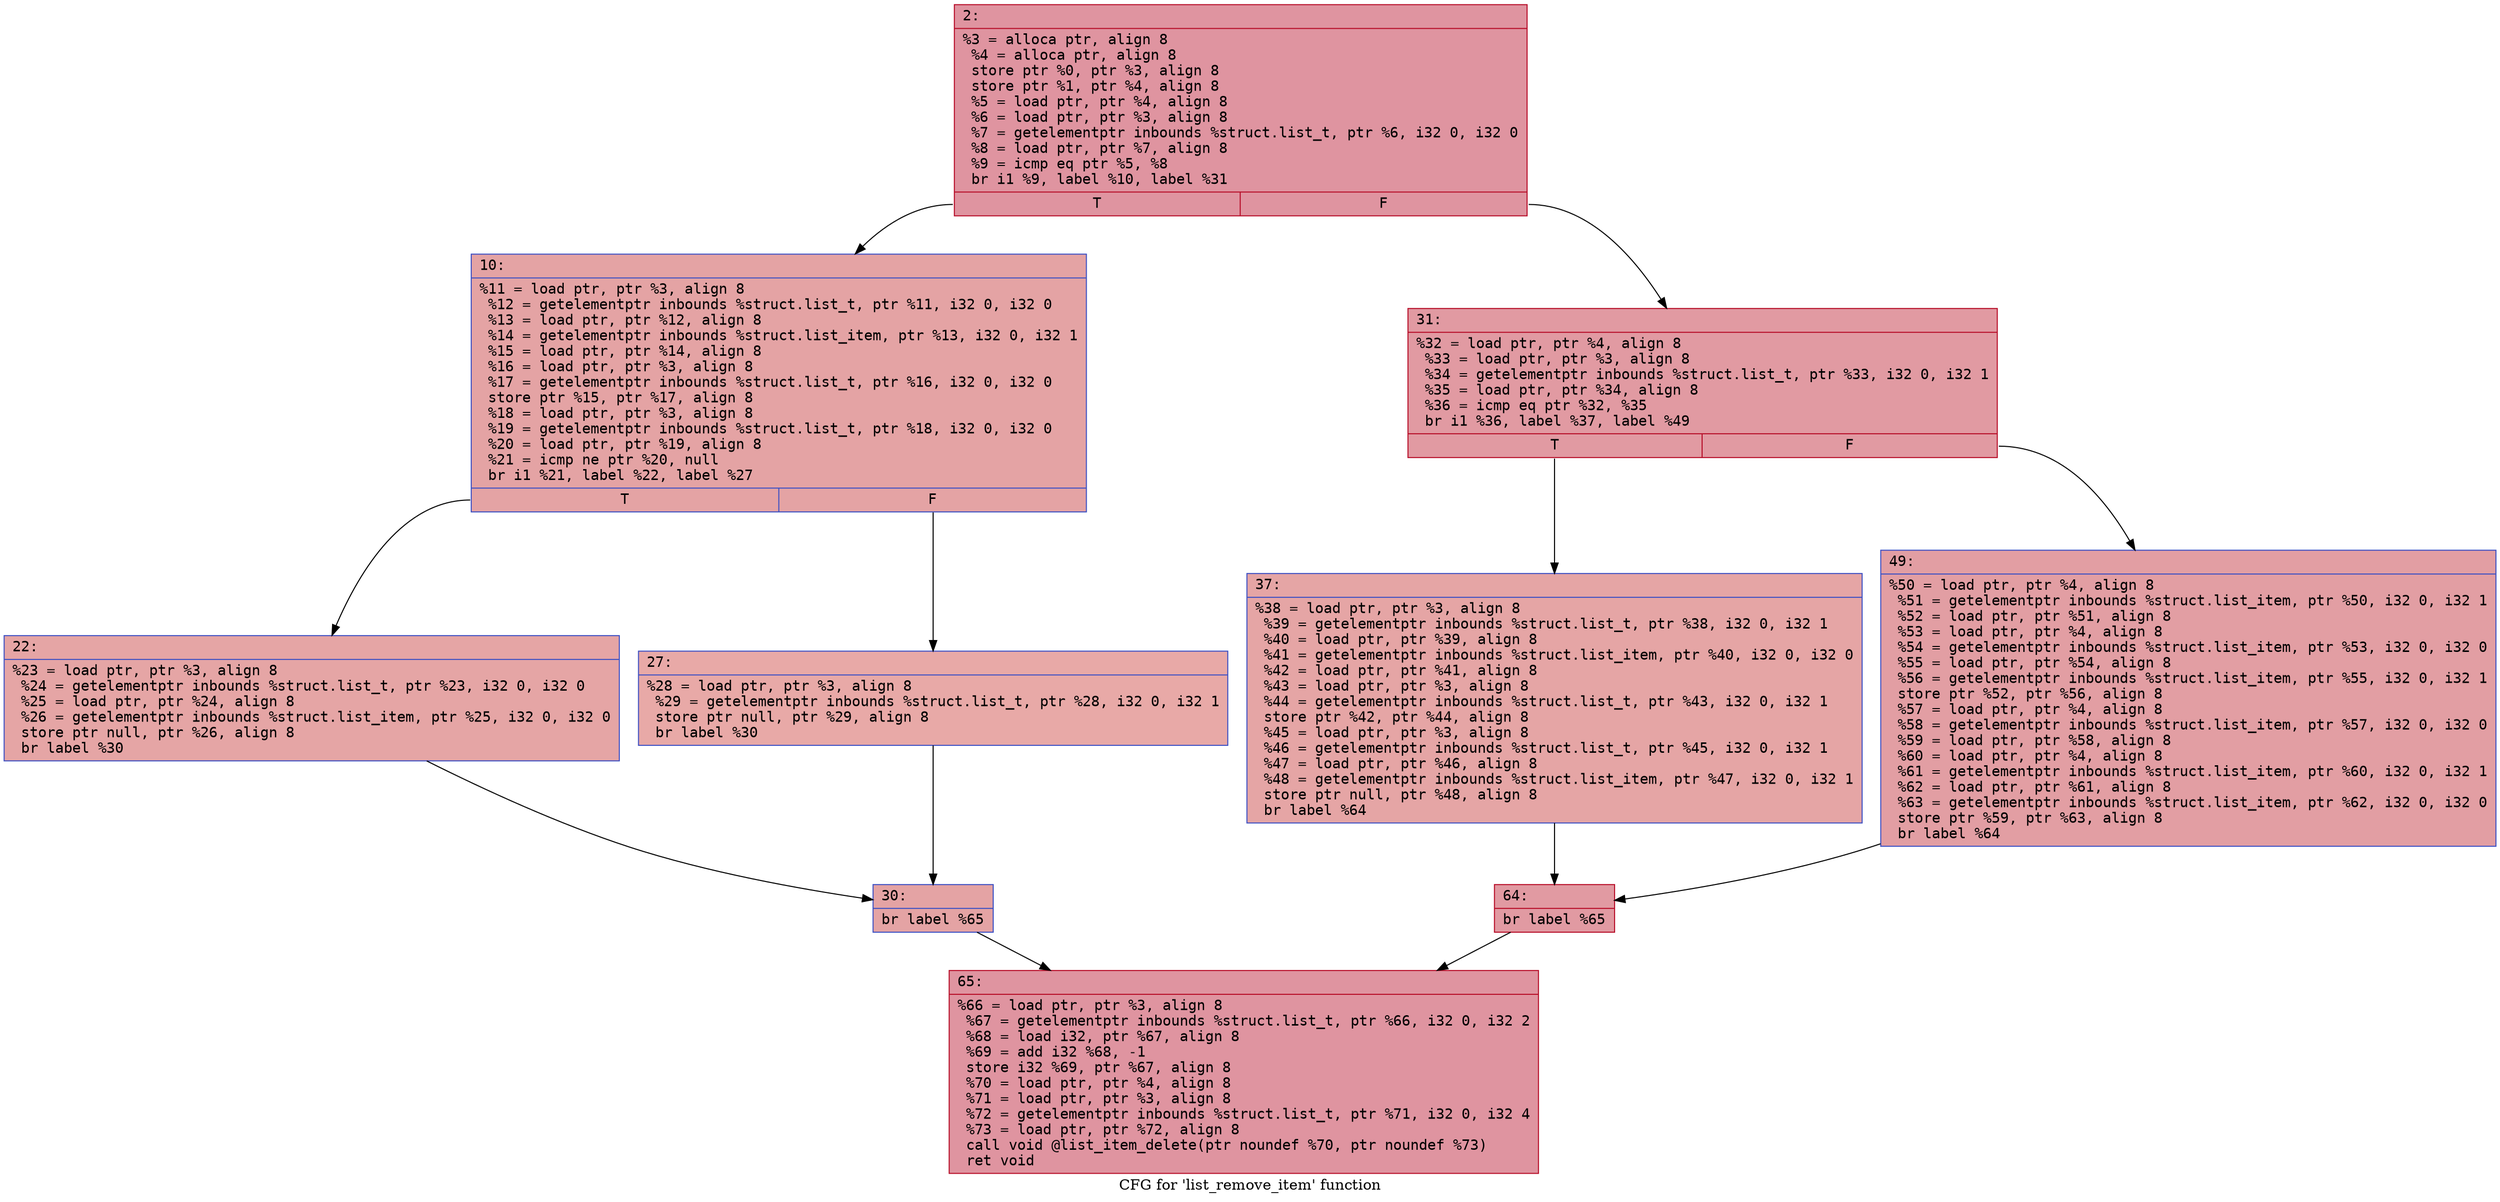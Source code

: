 digraph "CFG for 'list_remove_item' function" {
	label="CFG for 'list_remove_item' function";

	Node0x600002033250 [shape=record,color="#b70d28ff", style=filled, fillcolor="#b70d2870" fontname="Courier",label="{2:\l|  %3 = alloca ptr, align 8\l  %4 = alloca ptr, align 8\l  store ptr %0, ptr %3, align 8\l  store ptr %1, ptr %4, align 8\l  %5 = load ptr, ptr %4, align 8\l  %6 = load ptr, ptr %3, align 8\l  %7 = getelementptr inbounds %struct.list_t, ptr %6, i32 0, i32 0\l  %8 = load ptr, ptr %7, align 8\l  %9 = icmp eq ptr %5, %8\l  br i1 %9, label %10, label %31\l|{<s0>T|<s1>F}}"];
	Node0x600002033250:s0 -> Node0x6000020332a0[tooltip="2 -> 10\nProbability 37.50%" ];
	Node0x600002033250:s1 -> Node0x6000020333e0[tooltip="2 -> 31\nProbability 62.50%" ];
	Node0x6000020332a0 [shape=record,color="#3d50c3ff", style=filled, fillcolor="#c32e3170" fontname="Courier",label="{10:\l|  %11 = load ptr, ptr %3, align 8\l  %12 = getelementptr inbounds %struct.list_t, ptr %11, i32 0, i32 0\l  %13 = load ptr, ptr %12, align 8\l  %14 = getelementptr inbounds %struct.list_item, ptr %13, i32 0, i32 1\l  %15 = load ptr, ptr %14, align 8\l  %16 = load ptr, ptr %3, align 8\l  %17 = getelementptr inbounds %struct.list_t, ptr %16, i32 0, i32 0\l  store ptr %15, ptr %17, align 8\l  %18 = load ptr, ptr %3, align 8\l  %19 = getelementptr inbounds %struct.list_t, ptr %18, i32 0, i32 0\l  %20 = load ptr, ptr %19, align 8\l  %21 = icmp ne ptr %20, null\l  br i1 %21, label %22, label %27\l|{<s0>T|<s1>F}}"];
	Node0x6000020332a0:s0 -> Node0x6000020332f0[tooltip="10 -> 22\nProbability 62.50%" ];
	Node0x6000020332a0:s1 -> Node0x600002033340[tooltip="10 -> 27\nProbability 37.50%" ];
	Node0x6000020332f0 [shape=record,color="#3d50c3ff", style=filled, fillcolor="#c5333470" fontname="Courier",label="{22:\l|  %23 = load ptr, ptr %3, align 8\l  %24 = getelementptr inbounds %struct.list_t, ptr %23, i32 0, i32 0\l  %25 = load ptr, ptr %24, align 8\l  %26 = getelementptr inbounds %struct.list_item, ptr %25, i32 0, i32 0\l  store ptr null, ptr %26, align 8\l  br label %30\l}"];
	Node0x6000020332f0 -> Node0x600002033390[tooltip="22 -> 30\nProbability 100.00%" ];
	Node0x600002033340 [shape=record,color="#3d50c3ff", style=filled, fillcolor="#ca3b3770" fontname="Courier",label="{27:\l|  %28 = load ptr, ptr %3, align 8\l  %29 = getelementptr inbounds %struct.list_t, ptr %28, i32 0, i32 1\l  store ptr null, ptr %29, align 8\l  br label %30\l}"];
	Node0x600002033340 -> Node0x600002033390[tooltip="27 -> 30\nProbability 100.00%" ];
	Node0x600002033390 [shape=record,color="#3d50c3ff", style=filled, fillcolor="#c32e3170" fontname="Courier",label="{30:\l|  br label %65\l}"];
	Node0x600002033390 -> Node0x600002033520[tooltip="30 -> 65\nProbability 100.00%" ];
	Node0x6000020333e0 [shape=record,color="#b70d28ff", style=filled, fillcolor="#bb1b2c70" fontname="Courier",label="{31:\l|  %32 = load ptr, ptr %4, align 8\l  %33 = load ptr, ptr %3, align 8\l  %34 = getelementptr inbounds %struct.list_t, ptr %33, i32 0, i32 1\l  %35 = load ptr, ptr %34, align 8\l  %36 = icmp eq ptr %32, %35\l  br i1 %36, label %37, label %49\l|{<s0>T|<s1>F}}"];
	Node0x6000020333e0:s0 -> Node0x600002033430[tooltip="31 -> 37\nProbability 37.50%" ];
	Node0x6000020333e0:s1 -> Node0x600002033480[tooltip="31 -> 49\nProbability 62.50%" ];
	Node0x600002033430 [shape=record,color="#3d50c3ff", style=filled, fillcolor="#c5333470" fontname="Courier",label="{37:\l|  %38 = load ptr, ptr %3, align 8\l  %39 = getelementptr inbounds %struct.list_t, ptr %38, i32 0, i32 1\l  %40 = load ptr, ptr %39, align 8\l  %41 = getelementptr inbounds %struct.list_item, ptr %40, i32 0, i32 0\l  %42 = load ptr, ptr %41, align 8\l  %43 = load ptr, ptr %3, align 8\l  %44 = getelementptr inbounds %struct.list_t, ptr %43, i32 0, i32 1\l  store ptr %42, ptr %44, align 8\l  %45 = load ptr, ptr %3, align 8\l  %46 = getelementptr inbounds %struct.list_t, ptr %45, i32 0, i32 1\l  %47 = load ptr, ptr %46, align 8\l  %48 = getelementptr inbounds %struct.list_item, ptr %47, i32 0, i32 1\l  store ptr null, ptr %48, align 8\l  br label %64\l}"];
	Node0x600002033430 -> Node0x6000020334d0[tooltip="37 -> 64\nProbability 100.00%" ];
	Node0x600002033480 [shape=record,color="#3d50c3ff", style=filled, fillcolor="#be242e70" fontname="Courier",label="{49:\l|  %50 = load ptr, ptr %4, align 8\l  %51 = getelementptr inbounds %struct.list_item, ptr %50, i32 0, i32 1\l  %52 = load ptr, ptr %51, align 8\l  %53 = load ptr, ptr %4, align 8\l  %54 = getelementptr inbounds %struct.list_item, ptr %53, i32 0, i32 0\l  %55 = load ptr, ptr %54, align 8\l  %56 = getelementptr inbounds %struct.list_item, ptr %55, i32 0, i32 1\l  store ptr %52, ptr %56, align 8\l  %57 = load ptr, ptr %4, align 8\l  %58 = getelementptr inbounds %struct.list_item, ptr %57, i32 0, i32 0\l  %59 = load ptr, ptr %58, align 8\l  %60 = load ptr, ptr %4, align 8\l  %61 = getelementptr inbounds %struct.list_item, ptr %60, i32 0, i32 1\l  %62 = load ptr, ptr %61, align 8\l  %63 = getelementptr inbounds %struct.list_item, ptr %62, i32 0, i32 0\l  store ptr %59, ptr %63, align 8\l  br label %64\l}"];
	Node0x600002033480 -> Node0x6000020334d0[tooltip="49 -> 64\nProbability 100.00%" ];
	Node0x6000020334d0 [shape=record,color="#b70d28ff", style=filled, fillcolor="#bb1b2c70" fontname="Courier",label="{64:\l|  br label %65\l}"];
	Node0x6000020334d0 -> Node0x600002033520[tooltip="64 -> 65\nProbability 100.00%" ];
	Node0x600002033520 [shape=record,color="#b70d28ff", style=filled, fillcolor="#b70d2870" fontname="Courier",label="{65:\l|  %66 = load ptr, ptr %3, align 8\l  %67 = getelementptr inbounds %struct.list_t, ptr %66, i32 0, i32 2\l  %68 = load i32, ptr %67, align 8\l  %69 = add i32 %68, -1\l  store i32 %69, ptr %67, align 8\l  %70 = load ptr, ptr %4, align 8\l  %71 = load ptr, ptr %3, align 8\l  %72 = getelementptr inbounds %struct.list_t, ptr %71, i32 0, i32 4\l  %73 = load ptr, ptr %72, align 8\l  call void @list_item_delete(ptr noundef %70, ptr noundef %73)\l  ret void\l}"];
}
